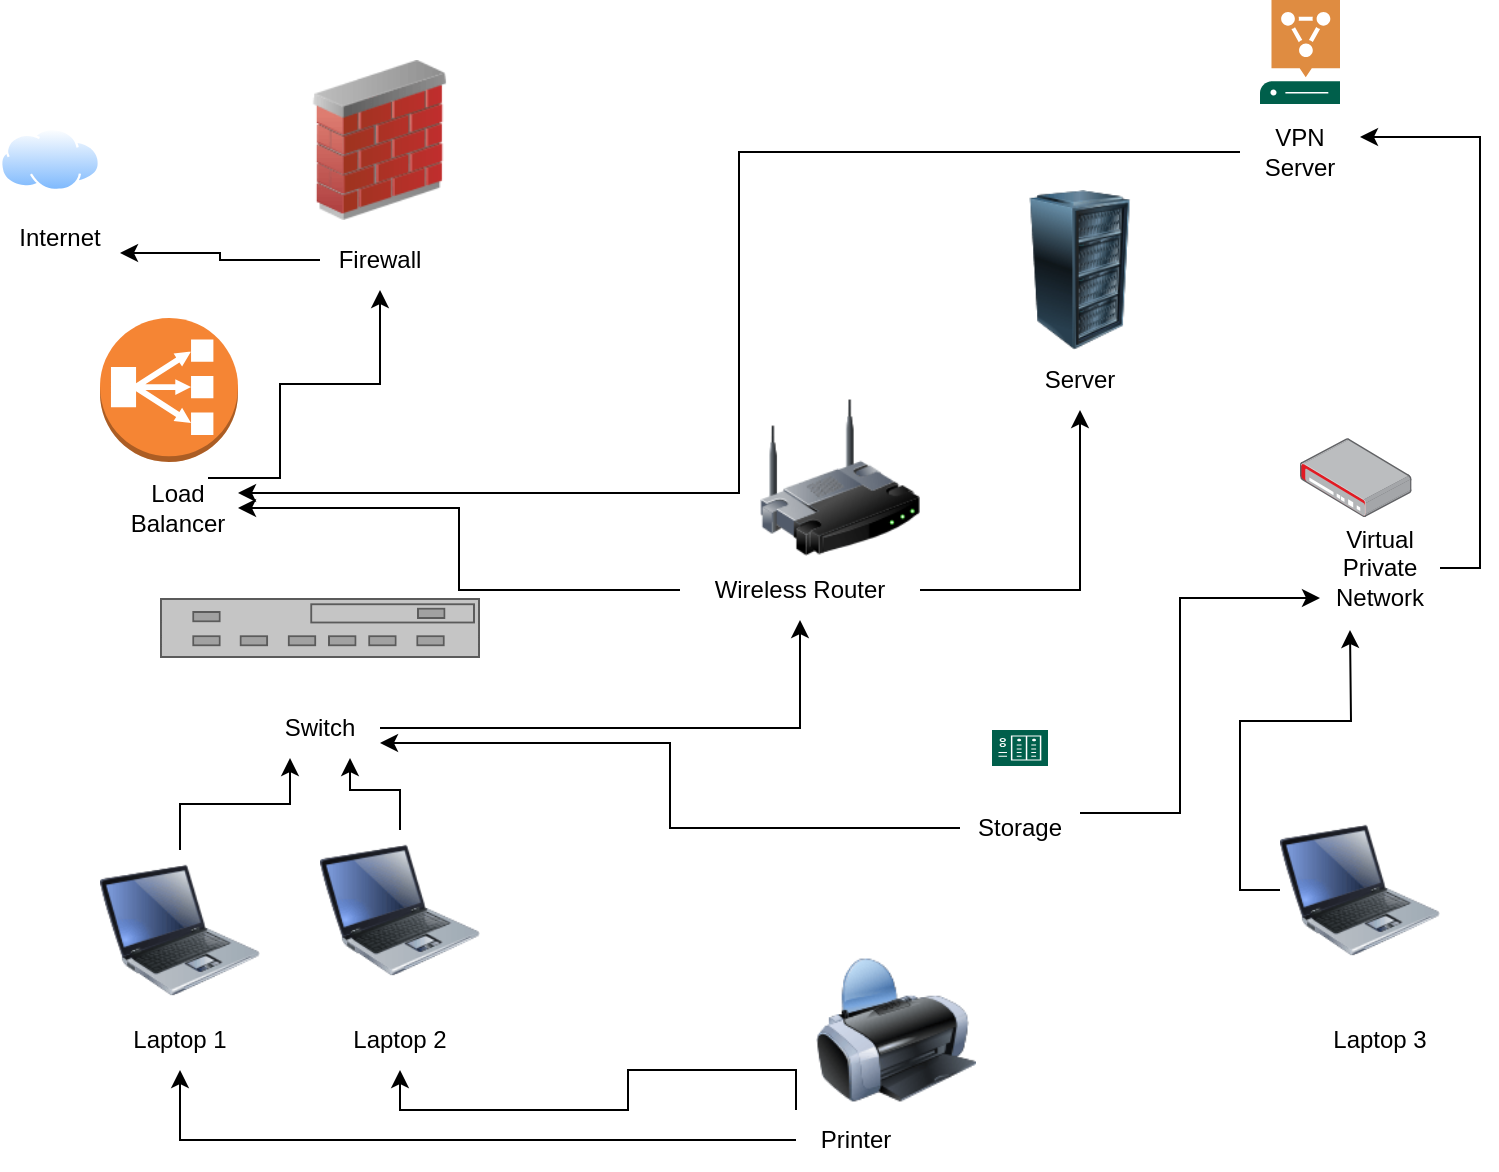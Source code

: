 <mxfile version="24.8.3">
  <diagram id="WI9T0HZ2pTsCkuznbFz-" name="Page-1">
    <mxGraphModel dx="1222" dy="686" grid="1" gridSize="10" guides="1" tooltips="1" connect="1" arrows="1" fold="1" page="1" pageScale="1" pageWidth="1169" pageHeight="827" math="0" shadow="0">
      <root>
        <mxCell id="0" />
        <mxCell id="1" parent="0" />
        <mxCell id="OcTnqQitxUlVeEcOREGu-1" value="" style="image;html=1;image=img/lib/clip_art/networking/Firewall_02_128x128.png" parent="1" vertex="1">
          <mxGeometry x="480" y="145" width="80" height="80" as="geometry" />
        </mxCell>
        <mxCell id="SRrDaFsQrVdnYjWCI2jx-20" style="edgeStyle=orthogonalEdgeStyle;rounded=0;orthogonalLoop=1;jettySize=auto;html=1;exitX=0.5;exitY=0;exitDx=0;exitDy=0;entryX=0.75;entryY=1;entryDx=0;entryDy=0;" edge="1" parent="1" source="OcTnqQitxUlVeEcOREGu-2" target="SRrDaFsQrVdnYjWCI2jx-5">
          <mxGeometry relative="1" as="geometry" />
        </mxCell>
        <mxCell id="OcTnqQitxUlVeEcOREGu-2" value="" style="image;html=1;image=img/lib/clip_art/computers/Laptop_128x128.png" parent="1" vertex="1">
          <mxGeometry x="490" y="530" width="80" height="80" as="geometry" />
        </mxCell>
        <mxCell id="SRrDaFsQrVdnYjWCI2jx-21" style="edgeStyle=orthogonalEdgeStyle;rounded=0;orthogonalLoop=1;jettySize=auto;html=1;exitX=0;exitY=0.5;exitDx=0;exitDy=0;" edge="1" parent="1" source="OcTnqQitxUlVeEcOREGu-3">
          <mxGeometry relative="1" as="geometry">
            <mxPoint x="1005" y="430" as="targetPoint" />
          </mxGeometry>
        </mxCell>
        <mxCell id="OcTnqQitxUlVeEcOREGu-3" value="" style="image;html=1;image=img/lib/clip_art/computers/Laptop_128x128.png" parent="1" vertex="1">
          <mxGeometry x="970" y="520" width="80" height="80" as="geometry" />
        </mxCell>
        <mxCell id="SRrDaFsQrVdnYjWCI2jx-19" style="edgeStyle=orthogonalEdgeStyle;rounded=0;orthogonalLoop=1;jettySize=auto;html=1;exitX=0.5;exitY=0;exitDx=0;exitDy=0;entryX=0.25;entryY=1;entryDx=0;entryDy=0;" edge="1" parent="1" source="OcTnqQitxUlVeEcOREGu-4" target="SRrDaFsQrVdnYjWCI2jx-5">
          <mxGeometry relative="1" as="geometry" />
        </mxCell>
        <mxCell id="OcTnqQitxUlVeEcOREGu-4" value="" style="image;html=1;image=img/lib/clip_art/computers/Laptop_128x128.png" parent="1" vertex="1">
          <mxGeometry x="380" y="540" width="80" height="80" as="geometry" />
        </mxCell>
        <mxCell id="OcTnqQitxUlVeEcOREGu-5" value="" style="image;aspect=fixed;perimeter=ellipsePerimeter;html=1;align=center;shadow=0;dashed=0;spacingTop=3;image=img/lib/active_directory/internet_cloud.svg;" parent="1" vertex="1">
          <mxGeometry x="330" y="179" width="50" height="31.5" as="geometry" />
        </mxCell>
        <mxCell id="OcTnqQitxUlVeEcOREGu-6" value="" style="image;html=1;image=img/lib/clip_art/computers/Server_Rack_128x128.png" parent="1" vertex="1">
          <mxGeometry x="830" y="210" width="80" height="80" as="geometry" />
        </mxCell>
        <mxCell id="OcTnqQitxUlVeEcOREGu-7" value="Server" style="text;strokeColor=none;align=center;fillColor=none;html=1;verticalAlign=middle;whiteSpace=wrap;rounded=0;" parent="1" vertex="1">
          <mxGeometry x="840" y="290" width="60" height="30" as="geometry" />
        </mxCell>
        <mxCell id="OcTnqQitxUlVeEcOREGu-8" value="Internet" style="text;strokeColor=none;align=center;fillColor=none;html=1;verticalAlign=middle;whiteSpace=wrap;rounded=0;" parent="1" vertex="1">
          <mxGeometry x="330" y="219" width="60" height="30" as="geometry" />
        </mxCell>
        <mxCell id="SRrDaFsQrVdnYjWCI2jx-24" style="edgeStyle=orthogonalEdgeStyle;rounded=0;orthogonalLoop=1;jettySize=auto;html=1;exitX=0;exitY=0.5;exitDx=0;exitDy=0;entryX=1;entryY=0.75;entryDx=0;entryDy=0;" edge="1" parent="1" source="OcTnqQitxUlVeEcOREGu-9" target="OcTnqQitxUlVeEcOREGu-8">
          <mxGeometry relative="1" as="geometry" />
        </mxCell>
        <mxCell id="OcTnqQitxUlVeEcOREGu-9" value="Firewall" style="text;strokeColor=none;align=center;fillColor=none;html=1;verticalAlign=middle;whiteSpace=wrap;rounded=0;" parent="1" vertex="1">
          <mxGeometry x="490" y="230" width="60" height="30" as="geometry" />
        </mxCell>
        <mxCell id="OcTnqQitxUlVeEcOREGu-11" value="Laptop 1" style="text;strokeColor=none;align=center;fillColor=none;html=1;verticalAlign=middle;whiteSpace=wrap;rounded=0;" parent="1" vertex="1">
          <mxGeometry x="390" y="620" width="60" height="30" as="geometry" />
        </mxCell>
        <mxCell id="OcTnqQitxUlVeEcOREGu-12" value="Laptop 2" style="text;strokeColor=none;align=center;fillColor=none;html=1;verticalAlign=middle;whiteSpace=wrap;rounded=0;" parent="1" vertex="1">
          <mxGeometry x="500" y="620" width="60" height="30" as="geometry" />
        </mxCell>
        <mxCell id="OcTnqQitxUlVeEcOREGu-13" value="Laptop 3" style="text;strokeColor=none;align=center;fillColor=none;html=1;verticalAlign=middle;whiteSpace=wrap;rounded=0;" parent="1" vertex="1">
          <mxGeometry x="990" y="620" width="60" height="30" as="geometry" />
        </mxCell>
        <mxCell id="SRrDaFsQrVdnYjWCI2jx-1" value="" style="image;html=1;image=img/lib/clip_art/networking/Wireless_Router_128x128.png" vertex="1" parent="1">
          <mxGeometry x="710" y="313.8" width="80" height="80" as="geometry" />
        </mxCell>
        <mxCell id="SRrDaFsQrVdnYjWCI2jx-23" style="edgeStyle=orthogonalEdgeStyle;rounded=0;orthogonalLoop=1;jettySize=auto;html=1;exitX=0;exitY=0.5;exitDx=0;exitDy=0;entryX=1;entryY=0.5;entryDx=0;entryDy=0;" edge="1" parent="1" source="SRrDaFsQrVdnYjWCI2jx-3" target="SRrDaFsQrVdnYjWCI2jx-7">
          <mxGeometry relative="1" as="geometry">
            <mxPoint x="500" y="320" as="targetPoint" />
          </mxGeometry>
        </mxCell>
        <mxCell id="SRrDaFsQrVdnYjWCI2jx-25" style="edgeStyle=orthogonalEdgeStyle;rounded=0;orthogonalLoop=1;jettySize=auto;html=1;exitX=1;exitY=0.5;exitDx=0;exitDy=0;entryX=0.5;entryY=1;entryDx=0;entryDy=0;" edge="1" parent="1" source="SRrDaFsQrVdnYjWCI2jx-3" target="OcTnqQitxUlVeEcOREGu-7">
          <mxGeometry relative="1" as="geometry" />
        </mxCell>
        <mxCell id="SRrDaFsQrVdnYjWCI2jx-3" value="Wireless Router" style="text;strokeColor=none;align=center;fillColor=none;html=1;verticalAlign=middle;whiteSpace=wrap;rounded=0;" vertex="1" parent="1">
          <mxGeometry x="670" y="395" width="120" height="30" as="geometry" />
        </mxCell>
        <mxCell id="SRrDaFsQrVdnYjWCI2jx-4" value="" style="strokeColor=#666666;html=1;labelPosition=right;align=left;spacingLeft=15;shadow=0;dashed=0;outlineConnect=0;shape=mxgraph.rack.general.switches_2;" vertex="1" parent="1">
          <mxGeometry x="410" y="414" width="160" height="30" as="geometry" />
        </mxCell>
        <mxCell id="SRrDaFsQrVdnYjWCI2jx-22" style="edgeStyle=orthogonalEdgeStyle;rounded=0;orthogonalLoop=1;jettySize=auto;html=1;exitX=1;exitY=0.5;exitDx=0;exitDy=0;entryX=0.5;entryY=1;entryDx=0;entryDy=0;" edge="1" parent="1" source="SRrDaFsQrVdnYjWCI2jx-5" target="SRrDaFsQrVdnYjWCI2jx-3">
          <mxGeometry relative="1" as="geometry" />
        </mxCell>
        <mxCell id="SRrDaFsQrVdnYjWCI2jx-5" value="Switch" style="text;strokeColor=none;align=center;fillColor=none;html=1;verticalAlign=middle;whiteSpace=wrap;rounded=0;" vertex="1" parent="1">
          <mxGeometry x="460" y="464" width="60" height="30" as="geometry" />
        </mxCell>
        <mxCell id="SRrDaFsQrVdnYjWCI2jx-6" value="" style="outlineConnect=0;dashed=0;verticalLabelPosition=bottom;verticalAlign=top;align=center;html=1;shape=mxgraph.aws3.classic_load_balancer;fillColor=#F58534;gradientColor=none;" vertex="1" parent="1">
          <mxGeometry x="380" y="274" width="69" height="72" as="geometry" />
        </mxCell>
        <mxCell id="SRrDaFsQrVdnYjWCI2jx-35" style="edgeStyle=orthogonalEdgeStyle;rounded=0;orthogonalLoop=1;jettySize=auto;html=1;exitX=0.75;exitY=0;exitDx=0;exitDy=0;entryX=0.5;entryY=1;entryDx=0;entryDy=0;" edge="1" parent="1" source="SRrDaFsQrVdnYjWCI2jx-7" target="OcTnqQitxUlVeEcOREGu-9">
          <mxGeometry relative="1" as="geometry">
            <Array as="points">
              <mxPoint x="470" y="354" />
              <mxPoint x="470" y="307" />
              <mxPoint x="520" y="307" />
            </Array>
          </mxGeometry>
        </mxCell>
        <mxCell id="SRrDaFsQrVdnYjWCI2jx-7" value="Load Balancer" style="text;strokeColor=none;align=center;fillColor=none;html=1;verticalAlign=middle;whiteSpace=wrap;rounded=0;" vertex="1" parent="1">
          <mxGeometry x="389" y="354" width="60" height="30" as="geometry" />
        </mxCell>
        <mxCell id="SRrDaFsQrVdnYjWCI2jx-8" value="" style="sketch=0;pointerEvents=1;shadow=0;dashed=0;html=1;strokeColor=none;fillColor=#005F4B;labelPosition=center;verticalLabelPosition=bottom;verticalAlign=top;align=center;outlineConnect=0;shape=mxgraph.veeam2.nas;" vertex="1" parent="1">
          <mxGeometry x="826" y="480" width="28" height="18" as="geometry" />
        </mxCell>
        <mxCell id="SRrDaFsQrVdnYjWCI2jx-37" style="edgeStyle=orthogonalEdgeStyle;rounded=0;orthogonalLoop=1;jettySize=auto;html=1;exitX=1;exitY=0.25;exitDx=0;exitDy=0;entryX=0;entryY=1;entryDx=0;entryDy=0;" edge="1" parent="1" source="SRrDaFsQrVdnYjWCI2jx-9" target="SRrDaFsQrVdnYjWCI2jx-11">
          <mxGeometry relative="1" as="geometry">
            <Array as="points">
              <mxPoint x="920" y="522" />
              <mxPoint x="920" y="414" />
            </Array>
          </mxGeometry>
        </mxCell>
        <mxCell id="SRrDaFsQrVdnYjWCI2jx-38" style="edgeStyle=orthogonalEdgeStyle;rounded=0;orthogonalLoop=1;jettySize=auto;html=1;exitX=0;exitY=0.5;exitDx=0;exitDy=0;entryX=1;entryY=0.75;entryDx=0;entryDy=0;" edge="1" parent="1" source="SRrDaFsQrVdnYjWCI2jx-9" target="SRrDaFsQrVdnYjWCI2jx-5">
          <mxGeometry relative="1" as="geometry" />
        </mxCell>
        <mxCell id="SRrDaFsQrVdnYjWCI2jx-9" value="Storage" style="text;strokeColor=none;align=center;fillColor=none;html=1;verticalAlign=middle;whiteSpace=wrap;rounded=0;" vertex="1" parent="1">
          <mxGeometry x="810" y="514" width="60" height="30" as="geometry" />
        </mxCell>
        <mxCell id="SRrDaFsQrVdnYjWCI2jx-10" value="" style="image;points=[];aspect=fixed;html=1;align=center;shadow=0;dashed=0;image=img/lib/allied_telesis/security/Router_VPN.svg;" vertex="1" parent="1">
          <mxGeometry x="980" y="334" width="55.8" height="39.6" as="geometry" />
        </mxCell>
        <mxCell id="SRrDaFsQrVdnYjWCI2jx-32" style="edgeStyle=orthogonalEdgeStyle;rounded=0;orthogonalLoop=1;jettySize=auto;html=1;exitX=1;exitY=0.5;exitDx=0;exitDy=0;entryX=1;entryY=0.25;entryDx=0;entryDy=0;" edge="1" parent="1" source="SRrDaFsQrVdnYjWCI2jx-11" target="SRrDaFsQrVdnYjWCI2jx-29">
          <mxGeometry relative="1" as="geometry" />
        </mxCell>
        <mxCell id="SRrDaFsQrVdnYjWCI2jx-11" value="Virtual Private Network" style="text;strokeColor=none;align=center;fillColor=none;html=1;verticalAlign=middle;whiteSpace=wrap;rounded=0;" vertex="1" parent="1">
          <mxGeometry x="990" y="384" width="60" height="30" as="geometry" />
        </mxCell>
        <mxCell id="SRrDaFsQrVdnYjWCI2jx-12" value="" style="image;html=1;image=img/lib/clip_art/computers/Printer_128x128.png" vertex="1" parent="1">
          <mxGeometry x="738" y="590" width="80" height="80" as="geometry" />
        </mxCell>
        <mxCell id="SRrDaFsQrVdnYjWCI2jx-14" style="edgeStyle=orthogonalEdgeStyle;rounded=0;orthogonalLoop=1;jettySize=auto;html=1;exitX=0;exitY=0.5;exitDx=0;exitDy=0;entryX=0.5;entryY=1;entryDx=0;entryDy=0;" edge="1" parent="1" source="SRrDaFsQrVdnYjWCI2jx-13" target="OcTnqQitxUlVeEcOREGu-11">
          <mxGeometry relative="1" as="geometry" />
        </mxCell>
        <mxCell id="SRrDaFsQrVdnYjWCI2jx-15" style="edgeStyle=orthogonalEdgeStyle;rounded=0;orthogonalLoop=1;jettySize=auto;html=1;exitX=0;exitY=0;exitDx=0;exitDy=0;entryX=0.5;entryY=1;entryDx=0;entryDy=0;" edge="1" parent="1" source="SRrDaFsQrVdnYjWCI2jx-13" target="OcTnqQitxUlVeEcOREGu-12">
          <mxGeometry relative="1" as="geometry" />
        </mxCell>
        <mxCell id="SRrDaFsQrVdnYjWCI2jx-13" value="Printer" style="text;strokeColor=none;align=center;fillColor=none;html=1;verticalAlign=middle;whiteSpace=wrap;rounded=0;" vertex="1" parent="1">
          <mxGeometry x="728" y="670" width="60" height="30" as="geometry" />
        </mxCell>
        <mxCell id="SRrDaFsQrVdnYjWCI2jx-28" value="" style="sketch=0;pointerEvents=1;shadow=0;dashed=0;html=1;strokeColor=none;fillColor=#005F4B;labelPosition=center;verticalLabelPosition=bottom;verticalAlign=top;align=center;outlineConnect=0;shape=mxgraph.veeam2.vpn_server;" vertex="1" parent="1">
          <mxGeometry x="960" y="115" width="40" height="52" as="geometry" />
        </mxCell>
        <mxCell id="SRrDaFsQrVdnYjWCI2jx-33" style="edgeStyle=orthogonalEdgeStyle;rounded=0;orthogonalLoop=1;jettySize=auto;html=1;exitX=0;exitY=0.5;exitDx=0;exitDy=0;entryX=1;entryY=0.25;entryDx=0;entryDy=0;" edge="1" parent="1" source="SRrDaFsQrVdnYjWCI2jx-29" target="SRrDaFsQrVdnYjWCI2jx-7">
          <mxGeometry relative="1" as="geometry" />
        </mxCell>
        <mxCell id="SRrDaFsQrVdnYjWCI2jx-29" value="VPN Server" style="text;strokeColor=none;align=center;fillColor=none;html=1;verticalAlign=middle;whiteSpace=wrap;rounded=0;" vertex="1" parent="1">
          <mxGeometry x="950" y="176" width="60" height="30" as="geometry" />
        </mxCell>
      </root>
    </mxGraphModel>
  </diagram>
</mxfile>
